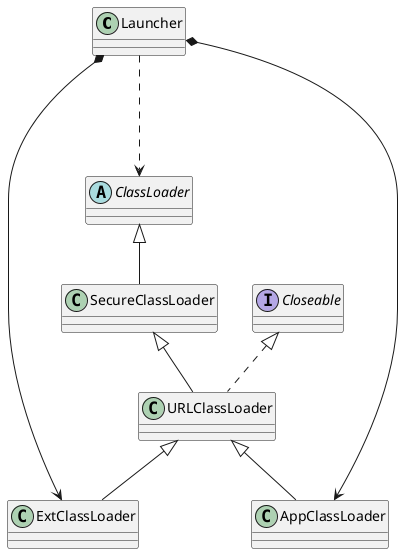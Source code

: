 @startuml

class Launcher
abstract class ClassLoader
class URLClassLoader extends SecureClassLoader implements Closeable
class ExtClassLoader extends URLClassLoader
class AppClassLoader extends URLClassLoader
class SecureClassLoader extends ClassLoader

Launcher *--> ExtClassLoader
Launcher *--> AppClassLoader
Launcher .--> ClassLoader

@enduml